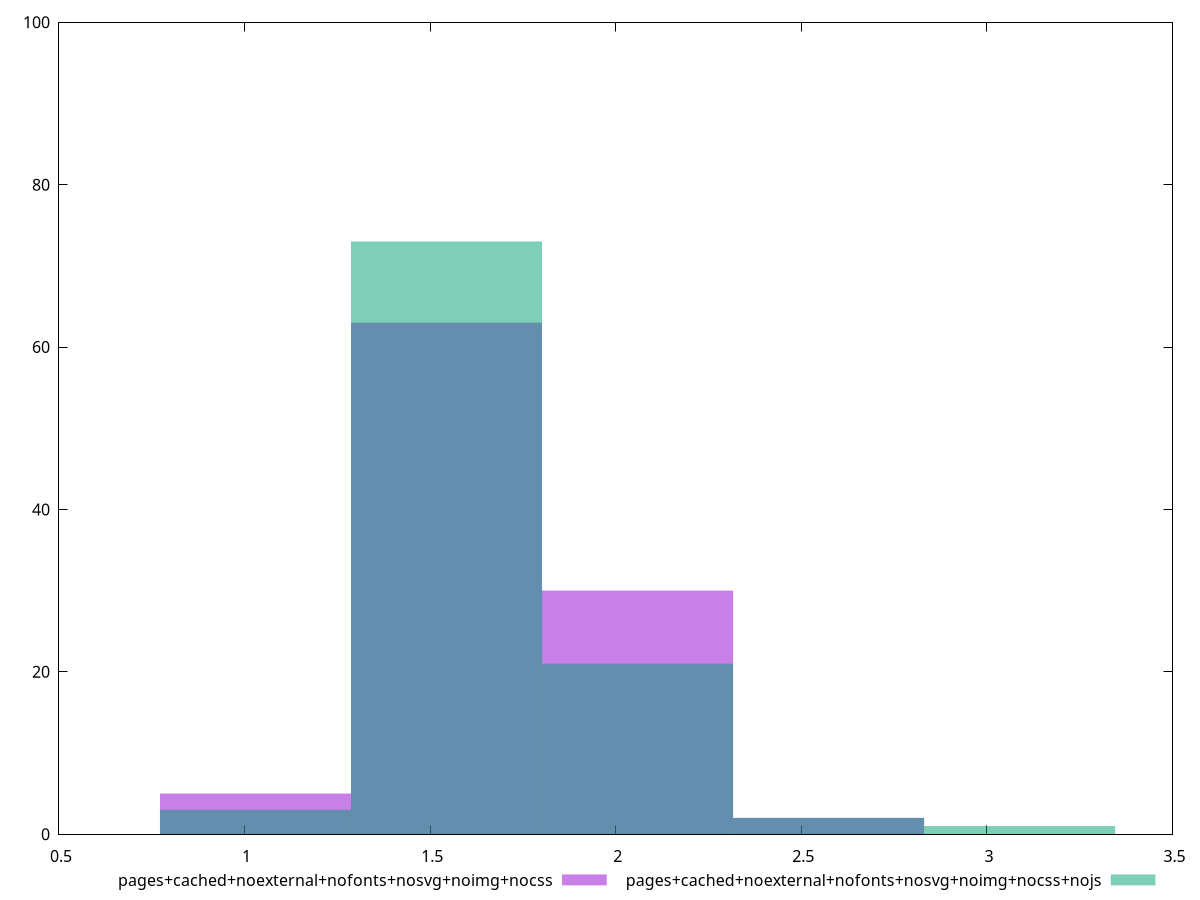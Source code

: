 reset
set terminal svg size 640, 500 enhanced background rgb 'white'
set output "reprap/server-response-time/comparison/histogram/12_vs_13.svg"

$pagesCachedNoexternalNofontsNosvgNoimgNocss <<EOF
2.058745050468295 30
1.5440587878512213 63
1.0293725252341475 5
2.5734313130853685 2
EOF

$pagesCachedNoexternalNofontsNosvgNoimgNocssNojs <<EOF
2.058745050468295 21
1.5440587878512213 73
1.0293725252341475 3
3.0881175757024426 1
2.5734313130853685 2
EOF

set key outside below
set boxwidth 0.5146862626170737
set yrange [0:100]
set style fill transparent solid 0.5 noborder

plot \
  $pagesCachedNoexternalNofontsNosvgNoimgNocss title "pages+cached+noexternal+nofonts+nosvg+noimg+nocss" with boxes, \
  $pagesCachedNoexternalNofontsNosvgNoimgNocssNojs title "pages+cached+noexternal+nofonts+nosvg+noimg+nocss+nojs" with boxes, \


reset